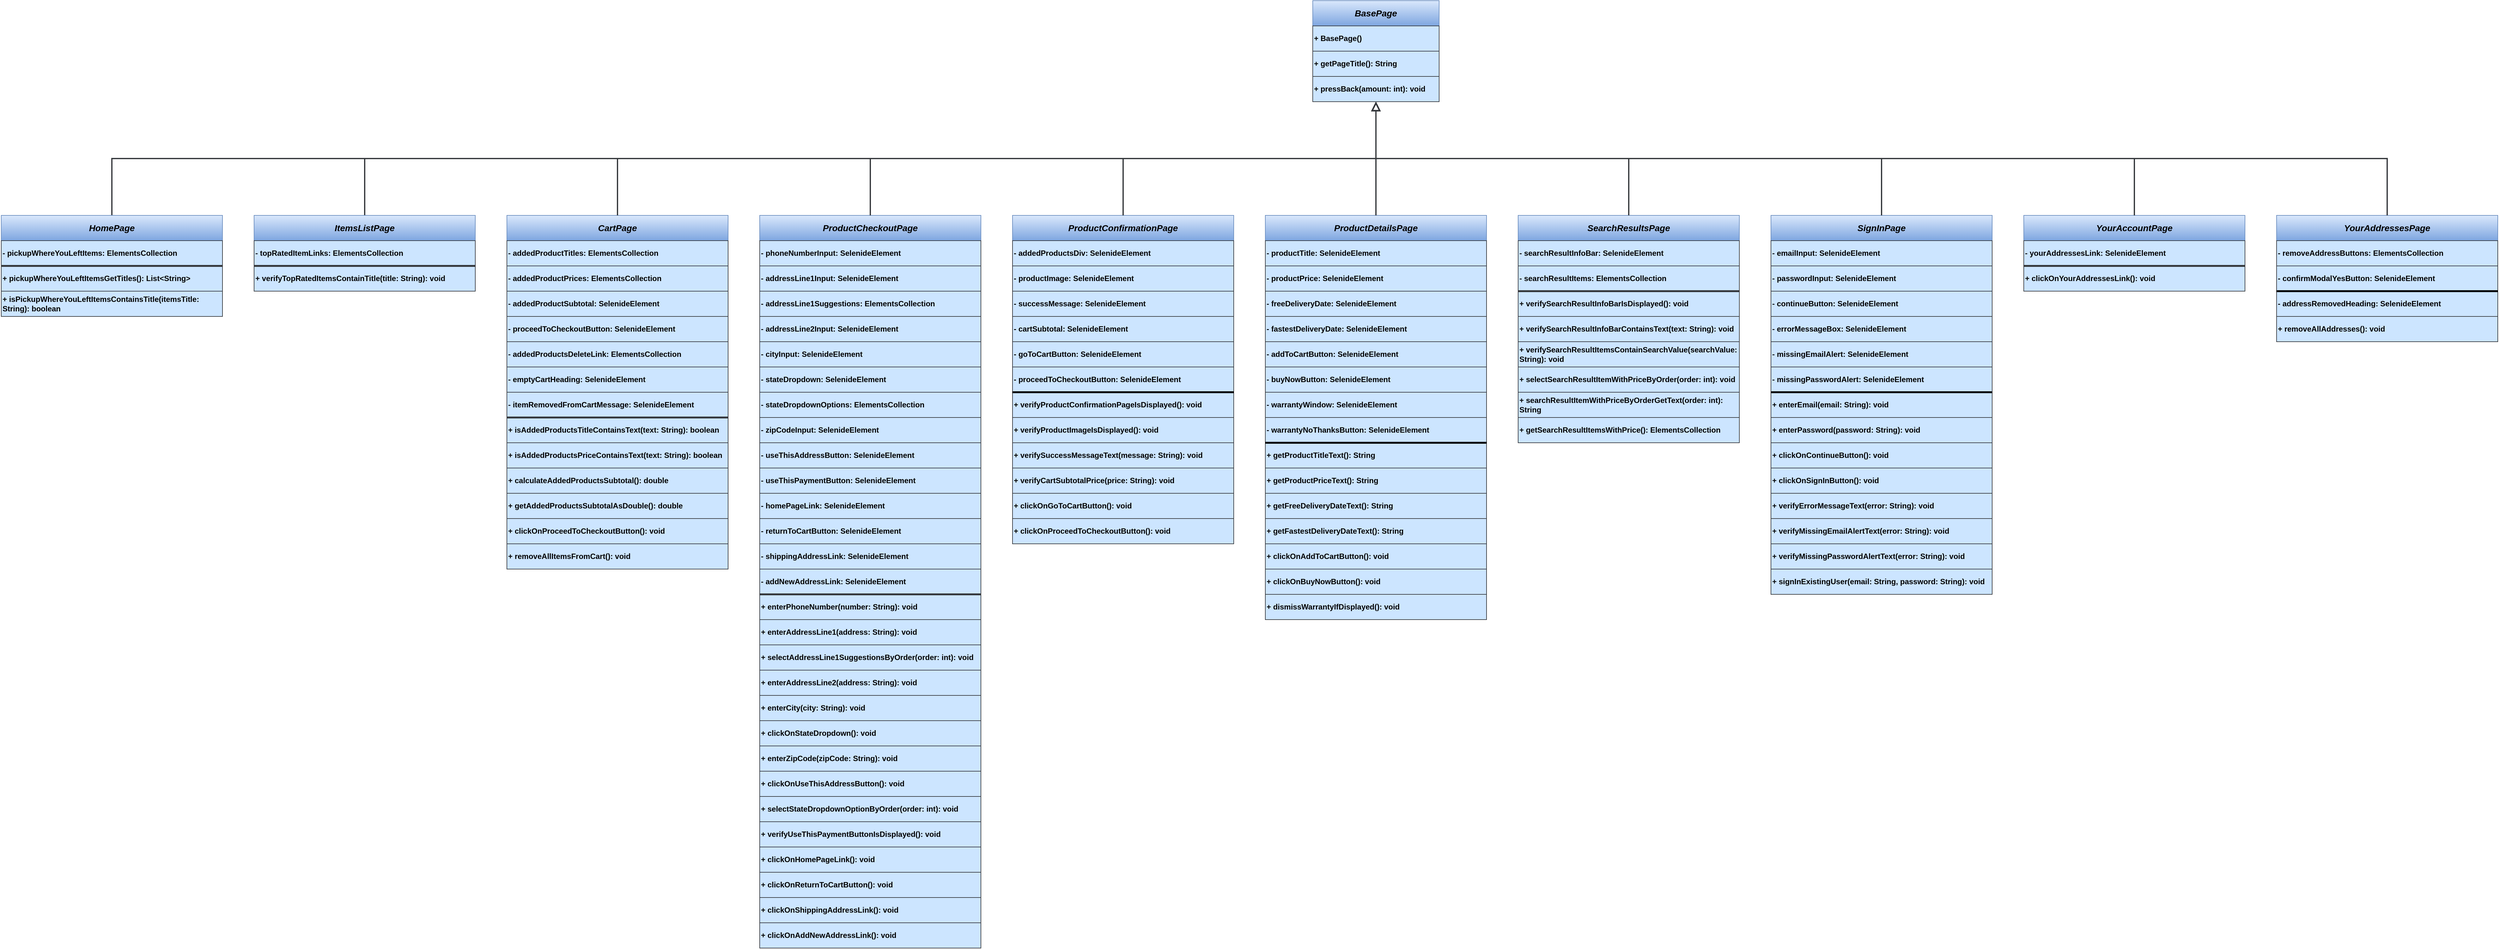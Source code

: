 <mxfile version="21.3.7" type="github">
  <diagram id="C5RBs43oDa-KdzZeNtuy" name="Page-1">
    <mxGraphModel dx="2744" dy="1672" grid="1" gridSize="10" guides="1" tooltips="1" connect="1" arrows="1" fold="1" page="1" pageScale="1" pageWidth="827" pageHeight="1169" math="0" shadow="0">
      <root>
        <mxCell id="WIyWlLk6GJQsqaUBKTNV-0" />
        <mxCell id="WIyWlLk6GJQsqaUBKTNV-1" parent="WIyWlLk6GJQsqaUBKTNV-0" />
        <mxCell id="zkfFHV4jXpPFQw0GAbJ--12" value="" style="endArrow=block;endSize=10;endFill=0;shadow=0;strokeWidth=2;rounded=0;edgeStyle=elbowEdgeStyle;elbow=vertical;entryX=0.5;entryY=1;entryDx=0;entryDy=0;exitX=0.5;exitY=0;exitDx=0;exitDy=0;fillColor=#cce5ff;strokeColor=#36393d;fontStyle=1" parent="WIyWlLk6GJQsqaUBKTNV-1" source="mnv1Gq3rmglFi_vKPT9g-12" target="mnv1Gq3rmglFi_vKPT9g-5" edge="1">
          <mxGeometry width="160" relative="1" as="geometry">
            <mxPoint x="230" y="360" as="sourcePoint" />
            <mxPoint x="800" y="180" as="targetPoint" />
          </mxGeometry>
        </mxCell>
        <mxCell id="zkfFHV4jXpPFQw0GAbJ--16" value="" style="endArrow=block;endSize=10;endFill=0;shadow=0;strokeWidth=2;rounded=0;edgeStyle=elbowEdgeStyle;elbow=vertical;entryX=0.5;entryY=1;entryDx=0;entryDy=0;exitX=0.5;exitY=0;exitDx=0;exitDy=0;fillColor=#cce5ff;strokeColor=#36393d;fontStyle=1" parent="WIyWlLk6GJQsqaUBKTNV-1" source="mnv1Gq3rmglFi_vKPT9g-21" target="mnv1Gq3rmglFi_vKPT9g-5" edge="1">
          <mxGeometry width="160" relative="1" as="geometry">
            <mxPoint x="570" y="420" as="sourcePoint" />
            <mxPoint x="800" y="190" as="targetPoint" />
          </mxGeometry>
        </mxCell>
        <mxCell id="mnv1Gq3rmglFi_vKPT9g-5" value="BasePage" style="swimlane;whiteSpace=wrap;html=1;fontFamily=Helvetica;fontSize=14;fillColor=#dae8fc;fontStyle=3;startSize=40;strokeColor=#6c8ebf;gradientColor=#7ea6e0;" vertex="1" parent="WIyWlLk6GJQsqaUBKTNV-1">
          <mxGeometry x="2085" y="10" width="200" height="160" as="geometry">
            <mxRectangle x="470" y="20" width="100" height="30" as="alternateBounds" />
          </mxGeometry>
        </mxCell>
        <mxCell id="mnv1Gq3rmglFi_vKPT9g-8" value="+ BasePage()" style="text;strokeColor=#36393d;fillColor=#cce5ff;align=left;verticalAlign=middle;rounded=0;rotation=0;whiteSpace=wrap;html=1;spacingTop=0;fontStyle=1" vertex="1" parent="mnv1Gq3rmglFi_vKPT9g-5">
          <mxGeometry y="40" width="200" height="40" as="geometry" />
        </mxCell>
        <mxCell id="mnv1Gq3rmglFi_vKPT9g-9" value="+ getPageTitle(): String" style="text;strokeColor=#36393d;fillColor=#cce5ff;align=left;verticalAlign=middle;rounded=0;rotation=0;whiteSpace=wrap;html=1;spacingTop=0;fontStyle=1" vertex="1" parent="mnv1Gq3rmglFi_vKPT9g-5">
          <mxGeometry y="80" width="200" height="40" as="geometry" />
        </mxCell>
        <mxCell id="mnv1Gq3rmglFi_vKPT9g-11" value="+ pressBack(amount: int): void" style="text;strokeColor=#36393d;fillColor=#cce5ff;align=left;verticalAlign=middle;rounded=0;rotation=0;whiteSpace=wrap;html=1;spacingTop=0;fontStyle=1" vertex="1" parent="mnv1Gq3rmglFi_vKPT9g-5">
          <mxGeometry y="120" width="200" height="40" as="geometry" />
        </mxCell>
        <mxCell id="mnv1Gq3rmglFi_vKPT9g-12" value="HomePage" style="swimlane;whiteSpace=wrap;html=1;fontFamily=Helvetica;fontSize=14;fillColor=#dae8fc;fontStyle=3;startSize=40;strokeColor=#6c8ebf;gradientColor=#7ea6e0;" vertex="1" parent="WIyWlLk6GJQsqaUBKTNV-1">
          <mxGeometry x="10" y="350" width="350" height="160" as="geometry">
            <mxRectangle x="470" y="20" width="100" height="30" as="alternateBounds" />
          </mxGeometry>
        </mxCell>
        <mxCell id="mnv1Gq3rmglFi_vKPT9g-13" value="- pickupWhereYouLeftItems: ElementsCollection" style="text;strokeColor=#36393d;fillColor=#cce5ff;align=left;verticalAlign=middle;rounded=0;rotation=0;whiteSpace=wrap;html=1;spacingTop=0;fontStyle=1" vertex="1" parent="mnv1Gq3rmglFi_vKPT9g-12">
          <mxGeometry y="40" width="350" height="40" as="geometry" />
        </mxCell>
        <mxCell id="mnv1Gq3rmglFi_vKPT9g-14" value="+ pickupWhereYouLeftItemsGetTitles(): List&amp;lt;String&amp;gt;" style="text;strokeColor=#36393d;fillColor=#cce5ff;align=left;verticalAlign=middle;rounded=0;rotation=0;html=1;spacingTop=0;whiteSpace=wrap;fontStyle=1" vertex="1" parent="mnv1Gq3rmglFi_vKPT9g-12">
          <mxGeometry y="80" width="350" height="40" as="geometry" />
        </mxCell>
        <mxCell id="mnv1Gq3rmglFi_vKPT9g-15" value="+ isPickupWhereYouLeftItemsContainsTitle(itemsTitle: String): boolean" style="text;strokeColor=#36393d;fillColor=#cce5ff;align=left;verticalAlign=middle;rounded=0;rotation=0;html=1;spacingTop=0;whiteSpace=wrap;fontSize=12;fontStyle=1" vertex="1" parent="mnv1Gq3rmglFi_vKPT9g-12">
          <mxGeometry y="120" width="350" height="40" as="geometry" />
        </mxCell>
        <mxCell id="mnv1Gq3rmglFi_vKPT9g-106" value="" style="endArrow=none;html=1;rounded=0;fontFamily=Helvetica;fontSize=12;fontColor=default;fillColor=#cce5ff;strokeColor=#36393d;fontStyle=1;strokeWidth=3;entryX=1;entryY=0;entryDx=0;entryDy=0;" edge="1" parent="mnv1Gq3rmglFi_vKPT9g-12" target="mnv1Gq3rmglFi_vKPT9g-14">
          <mxGeometry width="50" height="50" relative="1" as="geometry">
            <mxPoint y="80" as="sourcePoint" />
            <mxPoint x="290" y="80" as="targetPoint" />
          </mxGeometry>
        </mxCell>
        <mxCell id="mnv1Gq3rmglFi_vKPT9g-21" value="ItemsListPage" style="swimlane;whiteSpace=wrap;html=1;fontFamily=Helvetica;fontSize=14;fillColor=#dae8fc;fontStyle=3;startSize=40;strokeColor=#6c8ebf;gradientColor=#7ea6e0;" vertex="1" parent="WIyWlLk6GJQsqaUBKTNV-1">
          <mxGeometry x="410" y="350" width="350" height="120" as="geometry">
            <mxRectangle x="470" y="20" width="100" height="30" as="alternateBounds" />
          </mxGeometry>
        </mxCell>
        <mxCell id="mnv1Gq3rmglFi_vKPT9g-22" value="- topRatedItemLinks: ElementsCollection" style="text;strokeColor=#36393d;fillColor=#cce5ff;align=left;verticalAlign=middle;rounded=0;rotation=0;whiteSpace=wrap;html=1;spacingTop=0;fontStyle=1" vertex="1" parent="mnv1Gq3rmglFi_vKPT9g-21">
          <mxGeometry y="40" width="350" height="40" as="geometry" />
        </mxCell>
        <mxCell id="mnv1Gq3rmglFi_vKPT9g-23" value="+ verifyTopRatedItemsContainTitle(title: String): void" style="text;strokeColor=#36393d;fillColor=#cce5ff;align=left;verticalAlign=middle;rounded=0;rotation=0;html=1;spacingTop=0;whiteSpace=wrap;fontStyle=1" vertex="1" parent="mnv1Gq3rmglFi_vKPT9g-21">
          <mxGeometry y="80" width="350" height="40" as="geometry" />
        </mxCell>
        <mxCell id="mnv1Gq3rmglFi_vKPT9g-105" value="" style="endArrow=none;html=1;rounded=0;fontFamily=Helvetica;fontSize=12;fontColor=default;fillColor=#cce5ff;strokeColor=#36393d;fontStyle=1;strokeWidth=3;entryX=1;entryY=0;entryDx=0;entryDy=0;" edge="1" parent="mnv1Gq3rmglFi_vKPT9g-21" target="mnv1Gq3rmglFi_vKPT9g-23">
          <mxGeometry width="50" height="50" relative="1" as="geometry">
            <mxPoint y="80" as="sourcePoint" />
            <mxPoint x="290" y="80" as="targetPoint" />
          </mxGeometry>
        </mxCell>
        <mxCell id="mnv1Gq3rmglFi_vKPT9g-26" value="CartPage" style="swimlane;whiteSpace=wrap;html=1;fontFamily=Helvetica;fontSize=14;fillColor=#dae8fc;fontStyle=3;startSize=40;strokeColor=#6c8ebf;gradientColor=#7ea6e0;" vertex="1" parent="WIyWlLk6GJQsqaUBKTNV-1">
          <mxGeometry x="810" y="350" width="350" height="560" as="geometry">
            <mxRectangle x="470" y="20" width="100" height="30" as="alternateBounds" />
          </mxGeometry>
        </mxCell>
        <mxCell id="mnv1Gq3rmglFi_vKPT9g-27" value="- addedProductTitles: ElementsCollection" style="text;strokeColor=#36393d;fillColor=#cce5ff;align=left;verticalAlign=middle;rounded=0;rotation=0;whiteSpace=wrap;html=1;spacingTop=0;fontStyle=1" vertex="1" parent="mnv1Gq3rmglFi_vKPT9g-26">
          <mxGeometry y="40" width="350" height="40" as="geometry" />
        </mxCell>
        <mxCell id="mnv1Gq3rmglFi_vKPT9g-28" value="+ isAddedProductsTitleContainsText(text: String): boolean" style="text;strokeColor=#36393d;fillColor=#cce5ff;align=left;verticalAlign=middle;rounded=0;rotation=0;html=1;spacingTop=0;whiteSpace=wrap;fontStyle=1" vertex="1" parent="mnv1Gq3rmglFi_vKPT9g-26">
          <mxGeometry y="320" width="350" height="40" as="geometry" />
        </mxCell>
        <mxCell id="mnv1Gq3rmglFi_vKPT9g-31" value="- addedProductPrices: ElementsCollection" style="text;strokeColor=#36393d;fillColor=#cce5ff;align=left;verticalAlign=middle;rounded=0;rotation=0;whiteSpace=wrap;html=1;spacingTop=0;fontStyle=1" vertex="1" parent="mnv1Gq3rmglFi_vKPT9g-26">
          <mxGeometry y="80" width="350" height="40" as="geometry" />
        </mxCell>
        <mxCell id="mnv1Gq3rmglFi_vKPT9g-32" value="- addedProductSubtotal: SelenideElement" style="text;strokeColor=#36393d;fillColor=#cce5ff;align=left;verticalAlign=middle;rounded=0;rotation=0;whiteSpace=wrap;html=1;spacingTop=0;fontStyle=1" vertex="1" parent="mnv1Gq3rmglFi_vKPT9g-26">
          <mxGeometry y="120" width="350" height="40" as="geometry" />
        </mxCell>
        <mxCell id="mnv1Gq3rmglFi_vKPT9g-33" value="- proceedToCheckoutButton: SelenideElement" style="text;strokeColor=#36393d;fillColor=#cce5ff;align=left;verticalAlign=middle;rounded=0;rotation=0;whiteSpace=wrap;html=1;spacingTop=0;fontStyle=1" vertex="1" parent="mnv1Gq3rmglFi_vKPT9g-26">
          <mxGeometry y="160" width="350" height="40" as="geometry" />
        </mxCell>
        <mxCell id="mnv1Gq3rmglFi_vKPT9g-34" value="- addedProductsDeleteLink: ElementsCollection" style="text;strokeColor=#36393d;fillColor=#cce5ff;align=left;verticalAlign=middle;rounded=0;rotation=0;whiteSpace=wrap;html=1;spacingTop=0;fontStyle=1" vertex="1" parent="mnv1Gq3rmglFi_vKPT9g-26">
          <mxGeometry y="200" width="350" height="40" as="geometry" />
        </mxCell>
        <mxCell id="mnv1Gq3rmglFi_vKPT9g-35" value="- emptyCartHeading: SelenideElement" style="text;strokeColor=#36393d;fillColor=#cce5ff;align=left;verticalAlign=middle;rounded=0;rotation=0;whiteSpace=wrap;html=1;spacingTop=0;fontStyle=1" vertex="1" parent="mnv1Gq3rmglFi_vKPT9g-26">
          <mxGeometry y="240" width="350" height="40" as="geometry" />
        </mxCell>
        <mxCell id="mnv1Gq3rmglFi_vKPT9g-36" value="- itemRemovedFromCartMessage: SelenideElement" style="text;strokeColor=#36393d;fillColor=#cce5ff;align=left;verticalAlign=middle;rounded=0;rotation=0;whiteSpace=wrap;html=1;spacingTop=0;fontStyle=1" vertex="1" parent="mnv1Gq3rmglFi_vKPT9g-26">
          <mxGeometry y="280" width="350" height="40" as="geometry" />
        </mxCell>
        <mxCell id="mnv1Gq3rmglFi_vKPT9g-37" value="+ isAddedProductsPriceContainsText(text: String): boolean" style="text;strokeColor=#36393d;fillColor=#cce5ff;align=left;verticalAlign=middle;rounded=0;rotation=0;html=1;spacingTop=0;whiteSpace=wrap;fontStyle=1" vertex="1" parent="mnv1Gq3rmglFi_vKPT9g-26">
          <mxGeometry y="360" width="350" height="40" as="geometry" />
        </mxCell>
        <mxCell id="mnv1Gq3rmglFi_vKPT9g-38" value="+ calculateAddedProductsSubtotal(): double" style="text;strokeColor=#36393d;fillColor=#cce5ff;align=left;verticalAlign=middle;rounded=0;rotation=0;html=1;spacingTop=0;whiteSpace=wrap;fontStyle=1" vertex="1" parent="mnv1Gq3rmglFi_vKPT9g-26">
          <mxGeometry y="400" width="350" height="40" as="geometry" />
        </mxCell>
        <mxCell id="mnv1Gq3rmglFi_vKPT9g-39" value="+ getAddedProductsSubtotalAsDouble(): double" style="text;strokeColor=#36393d;fillColor=#cce5ff;align=left;verticalAlign=middle;rounded=0;rotation=0;html=1;spacingTop=0;whiteSpace=wrap;fontStyle=1" vertex="1" parent="mnv1Gq3rmglFi_vKPT9g-26">
          <mxGeometry y="440" width="350" height="40" as="geometry" />
        </mxCell>
        <mxCell id="mnv1Gq3rmglFi_vKPT9g-40" value="+ clickOnProceedToCheckoutButton(): void" style="text;strokeColor=#36393d;fillColor=#cce5ff;align=left;verticalAlign=middle;rounded=0;rotation=0;html=1;spacingTop=0;whiteSpace=wrap;fontStyle=1" vertex="1" parent="mnv1Gq3rmglFi_vKPT9g-26">
          <mxGeometry y="480" width="350" height="40" as="geometry" />
        </mxCell>
        <mxCell id="mnv1Gq3rmglFi_vKPT9g-41" value="+ removeAllItemsFromCart(): void" style="text;strokeColor=#36393d;fillColor=#cce5ff;align=left;verticalAlign=middle;rounded=0;rotation=0;html=1;spacingTop=0;whiteSpace=wrap;fontStyle=1" vertex="1" parent="mnv1Gq3rmglFi_vKPT9g-26">
          <mxGeometry y="520" width="350" height="40" as="geometry" />
        </mxCell>
        <mxCell id="mnv1Gq3rmglFi_vKPT9g-104" value="" style="endArrow=none;html=1;rounded=0;fontFamily=Helvetica;fontSize=12;fontColor=default;fillColor=#cce5ff;strokeColor=#36393d;fontStyle=1;strokeWidth=3;entryX=1;entryY=1;entryDx=0;entryDy=0;" edge="1" parent="mnv1Gq3rmglFi_vKPT9g-26" target="mnv1Gq3rmglFi_vKPT9g-36">
          <mxGeometry width="50" height="50" relative="1" as="geometry">
            <mxPoint y="320" as="sourcePoint" />
            <mxPoint x="290" y="320" as="targetPoint" />
          </mxGeometry>
        </mxCell>
        <mxCell id="mnv1Gq3rmglFi_vKPT9g-30" value="" style="endArrow=block;endSize=10;endFill=0;shadow=0;strokeWidth=2;rounded=0;edgeStyle=elbowEdgeStyle;elbow=vertical;entryX=0.5;entryY=1;entryDx=0;entryDy=0;exitX=0.5;exitY=0;exitDx=0;exitDy=0;fillColor=#cce5ff;strokeColor=#36393d;fontStyle=1" edge="1" parent="WIyWlLk6GJQsqaUBKTNV-1" source="mnv1Gq3rmglFi_vKPT9g-26" target="mnv1Gq3rmglFi_vKPT9g-5">
          <mxGeometry width="160" relative="1" as="geometry">
            <mxPoint x="920" y="310" as="sourcePoint" />
            <mxPoint x="920" y="150" as="targetPoint" />
          </mxGeometry>
        </mxCell>
        <mxCell id="mnv1Gq3rmglFi_vKPT9g-42" value="ProductCheckoutPage" style="swimlane;whiteSpace=wrap;html=1;fontFamily=Helvetica;fontSize=14;fillColor=#dae8fc;fontStyle=3;startSize=40;strokeColor=#6c8ebf;gradientColor=#7ea6e0;" vertex="1" parent="WIyWlLk6GJQsqaUBKTNV-1">
          <mxGeometry x="1210" y="350" width="350" height="1160" as="geometry">
            <mxRectangle x="1096" y="350" width="100" height="30" as="alternateBounds" />
          </mxGeometry>
        </mxCell>
        <mxCell id="mnv1Gq3rmglFi_vKPT9g-43" value="- phoneNumberInput: SelenideElement" style="text;strokeColor=#36393d;fillColor=#cce5ff;align=left;verticalAlign=middle;rounded=0;rotation=0;whiteSpace=wrap;html=1;spacingTop=0;fontStyle=1" vertex="1" parent="mnv1Gq3rmglFi_vKPT9g-42">
          <mxGeometry y="40" width="350" height="40" as="geometry" />
        </mxCell>
        <mxCell id="mnv1Gq3rmglFi_vKPT9g-44" value="+ enterPhoneNumber(number: String): void" style="text;strokeColor=#36393d;fillColor=#cce5ff;align=left;verticalAlign=middle;rounded=0;rotation=0;html=1;spacingTop=0;whiteSpace=wrap;fontStyle=1" vertex="1" parent="mnv1Gq3rmglFi_vKPT9g-42">
          <mxGeometry y="600" width="350" height="40" as="geometry" />
        </mxCell>
        <mxCell id="mnv1Gq3rmglFi_vKPT9g-46" value="- addressLine1Input: SelenideElement" style="text;strokeColor=#36393d;fillColor=#cce5ff;align=left;verticalAlign=middle;rounded=0;rotation=0;whiteSpace=wrap;html=1;spacingTop=0;fontStyle=1" vertex="1" parent="mnv1Gq3rmglFi_vKPT9g-42">
          <mxGeometry y="80" width="350" height="40" as="geometry" />
        </mxCell>
        <mxCell id="mnv1Gq3rmglFi_vKPT9g-47" value="- addressLine1Suggestions: ElementsCollection" style="text;strokeColor=#36393d;fillColor=#cce5ff;align=left;verticalAlign=middle;rounded=0;rotation=0;whiteSpace=wrap;html=1;spacingTop=0;fontStyle=1" vertex="1" parent="mnv1Gq3rmglFi_vKPT9g-42">
          <mxGeometry y="120" width="350" height="40" as="geometry" />
        </mxCell>
        <mxCell id="mnv1Gq3rmglFi_vKPT9g-48" value="- addressLine2Input: SelenideElement" style="text;strokeColor=#36393d;fillColor=#cce5ff;align=left;verticalAlign=middle;rounded=0;rotation=0;whiteSpace=wrap;html=1;spacingTop=0;fontStyle=1" vertex="1" parent="mnv1Gq3rmglFi_vKPT9g-42">
          <mxGeometry y="160" width="350" height="40" as="geometry" />
        </mxCell>
        <mxCell id="mnv1Gq3rmglFi_vKPT9g-49" value="- cityInput: SelenideElement" style="text;strokeColor=#36393d;fillColor=#cce5ff;align=left;verticalAlign=middle;rounded=0;rotation=0;whiteSpace=wrap;html=1;spacingTop=0;fontStyle=1" vertex="1" parent="mnv1Gq3rmglFi_vKPT9g-42">
          <mxGeometry y="200" width="350" height="40" as="geometry" />
        </mxCell>
        <mxCell id="mnv1Gq3rmglFi_vKPT9g-50" value="- stateDropdown: SelenideElement" style="text;strokeColor=#36393d;fillColor=#cce5ff;align=left;verticalAlign=middle;rounded=0;rotation=0;whiteSpace=wrap;html=1;spacingTop=0;fontStyle=1" vertex="1" parent="mnv1Gq3rmglFi_vKPT9g-42">
          <mxGeometry y="240" width="350" height="40" as="geometry" />
        </mxCell>
        <mxCell id="mnv1Gq3rmglFi_vKPT9g-51" value="- stateDropdownOptions: ElementsCollection" style="text;strokeColor=#36393d;fillColor=#cce5ff;align=left;verticalAlign=middle;rounded=0;rotation=0;whiteSpace=wrap;html=1;spacingTop=0;fontStyle=1" vertex="1" parent="mnv1Gq3rmglFi_vKPT9g-42">
          <mxGeometry y="280" width="350" height="40" as="geometry" />
        </mxCell>
        <mxCell id="mnv1Gq3rmglFi_vKPT9g-52" value="+ enterAddressLine1(address: String): void" style="text;strokeColor=#36393d;fillColor=#cce5ff;align=left;verticalAlign=middle;rounded=0;rotation=0;html=1;spacingTop=0;whiteSpace=wrap;fontStyle=1" vertex="1" parent="mnv1Gq3rmglFi_vKPT9g-42">
          <mxGeometry y="640" width="350" height="40" as="geometry" />
        </mxCell>
        <mxCell id="mnv1Gq3rmglFi_vKPT9g-53" value="+ selectAddressLine1SuggestionsByOrder(order: int): void" style="text;strokeColor=#36393d;fillColor=#cce5ff;align=left;verticalAlign=middle;rounded=0;rotation=0;html=1;spacingTop=0;whiteSpace=wrap;fontStyle=1" vertex="1" parent="mnv1Gq3rmglFi_vKPT9g-42">
          <mxGeometry y="680" width="350" height="40" as="geometry" />
        </mxCell>
        <mxCell id="mnv1Gq3rmglFi_vKPT9g-54" value="+ enterAddressLine2(address: String): void" style="text;strokeColor=#36393d;fillColor=#cce5ff;align=left;verticalAlign=middle;rounded=0;rotation=0;html=1;spacingTop=0;whiteSpace=wrap;fontStyle=1" vertex="1" parent="mnv1Gq3rmglFi_vKPT9g-42">
          <mxGeometry y="720" width="350" height="40" as="geometry" />
        </mxCell>
        <mxCell id="mnv1Gq3rmglFi_vKPT9g-55" value="+ enterCity(city: String): void" style="text;strokeColor=#36393d;fillColor=#cce5ff;align=left;verticalAlign=middle;rounded=0;rotation=0;html=1;spacingTop=0;whiteSpace=wrap;fontStyle=1" vertex="1" parent="mnv1Gq3rmglFi_vKPT9g-42">
          <mxGeometry y="760" width="350" height="40" as="geometry" />
        </mxCell>
        <mxCell id="mnv1Gq3rmglFi_vKPT9g-58" value="- zipCodeInput: SelenideElement" style="text;strokeColor=#36393d;fillColor=#cce5ff;align=left;verticalAlign=middle;rounded=0;rotation=0;whiteSpace=wrap;html=1;spacingTop=0;fontStyle=1" vertex="1" parent="mnv1Gq3rmglFi_vKPT9g-42">
          <mxGeometry y="320" width="350" height="40" as="geometry" />
        </mxCell>
        <mxCell id="mnv1Gq3rmglFi_vKPT9g-59" value="- useThisAddressButton: SelenideElement" style="text;strokeColor=#36393d;fillColor=#cce5ff;align=left;verticalAlign=middle;rounded=0;rotation=0;whiteSpace=wrap;html=1;spacingTop=0;fontStyle=1" vertex="1" parent="mnv1Gq3rmglFi_vKPT9g-42">
          <mxGeometry y="360" width="350" height="40" as="geometry" />
        </mxCell>
        <mxCell id="mnv1Gq3rmglFi_vKPT9g-60" value="- useThisPaymentButton: SelenideElement" style="text;strokeColor=#36393d;fillColor=#cce5ff;align=left;verticalAlign=middle;rounded=0;rotation=0;whiteSpace=wrap;html=1;spacingTop=0;fontStyle=1" vertex="1" parent="mnv1Gq3rmglFi_vKPT9g-42">
          <mxGeometry y="400" width="350" height="40" as="geometry" />
        </mxCell>
        <mxCell id="mnv1Gq3rmglFi_vKPT9g-61" value="- homePageLink: SelenideElement" style="text;strokeColor=#36393d;fillColor=#cce5ff;align=left;verticalAlign=middle;rounded=0;rotation=0;whiteSpace=wrap;html=1;spacingTop=0;fontStyle=1" vertex="1" parent="mnv1Gq3rmglFi_vKPT9g-42">
          <mxGeometry y="440" width="350" height="40" as="geometry" />
        </mxCell>
        <mxCell id="mnv1Gq3rmglFi_vKPT9g-62" value="- returnToCartButton: SelenideElement" style="text;strokeColor=#36393d;fillColor=#cce5ff;align=left;verticalAlign=middle;rounded=0;rotation=0;whiteSpace=wrap;html=1;spacingTop=0;fontStyle=1" vertex="1" parent="mnv1Gq3rmglFi_vKPT9g-42">
          <mxGeometry y="480" width="350" height="40" as="geometry" />
        </mxCell>
        <mxCell id="mnv1Gq3rmglFi_vKPT9g-63" value="- shippingAddressLink: SelenideElement" style="text;strokeColor=#36393d;fillColor=#cce5ff;align=left;verticalAlign=middle;rounded=0;rotation=0;whiteSpace=wrap;html=1;spacingTop=0;fontStyle=1" vertex="1" parent="mnv1Gq3rmglFi_vKPT9g-42">
          <mxGeometry y="520" width="350" height="40" as="geometry" />
        </mxCell>
        <mxCell id="mnv1Gq3rmglFi_vKPT9g-64" value="- addNewAddressLink: SelenideElement" style="text;strokeColor=#36393d;fillColor=#cce5ff;align=left;verticalAlign=middle;rounded=0;rotation=0;whiteSpace=wrap;html=1;spacingTop=0;fontStyle=1" vertex="1" parent="mnv1Gq3rmglFi_vKPT9g-42">
          <mxGeometry y="560" width="350" height="40" as="geometry" />
        </mxCell>
        <mxCell id="mnv1Gq3rmglFi_vKPT9g-56" value="+ clickOnStateDropdown(): void" style="text;strokeColor=#36393d;fillColor=#cce5ff;align=left;verticalAlign=middle;rounded=0;rotation=0;html=1;spacingTop=0;whiteSpace=wrap;fontStyle=1" vertex="1" parent="mnv1Gq3rmglFi_vKPT9g-42">
          <mxGeometry y="800" width="350" height="40" as="geometry" />
        </mxCell>
        <mxCell id="mnv1Gq3rmglFi_vKPT9g-65" value="+ enterZipCode(zipCode: String): void" style="text;strokeColor=#36393d;fillColor=#cce5ff;align=left;verticalAlign=middle;rounded=0;rotation=0;html=1;spacingTop=0;whiteSpace=wrap;fontStyle=1" vertex="1" parent="mnv1Gq3rmglFi_vKPT9g-42">
          <mxGeometry y="840" width="350" height="40" as="geometry" />
        </mxCell>
        <mxCell id="mnv1Gq3rmglFi_vKPT9g-66" value="+ clickOnUseThisAddressButton(): void" style="text;strokeColor=#36393d;fillColor=#cce5ff;align=left;verticalAlign=middle;rounded=0;rotation=0;html=1;spacingTop=0;whiteSpace=wrap;fontStyle=1" vertex="1" parent="mnv1Gq3rmglFi_vKPT9g-42">
          <mxGeometry y="880" width="350" height="40" as="geometry" />
        </mxCell>
        <mxCell id="mnv1Gq3rmglFi_vKPT9g-67" value="+ selectStateDropdownOptionByOrder(order: int): void" style="text;strokeColor=#36393d;fillColor=#cce5ff;align=left;verticalAlign=middle;rounded=0;rotation=0;html=1;spacingTop=0;whiteSpace=wrap;fontStyle=1" vertex="1" parent="mnv1Gq3rmglFi_vKPT9g-42">
          <mxGeometry y="920" width="350" height="40" as="geometry" />
        </mxCell>
        <mxCell id="mnv1Gq3rmglFi_vKPT9g-68" value="+ verifyUseThisPaymentButtonIsDisplayed(): void" style="text;strokeColor=#36393d;fillColor=#cce5ff;align=left;verticalAlign=middle;rounded=0;rotation=0;html=1;spacingTop=0;whiteSpace=wrap;fontStyle=1" vertex="1" parent="mnv1Gq3rmglFi_vKPT9g-42">
          <mxGeometry y="960" width="350" height="40" as="geometry" />
        </mxCell>
        <mxCell id="mnv1Gq3rmglFi_vKPT9g-69" value="+ clickOnHomePageLink(): void" style="text;strokeColor=#36393d;fillColor=#cce5ff;align=left;verticalAlign=middle;rounded=0;rotation=0;html=1;spacingTop=0;whiteSpace=wrap;fontStyle=1" vertex="1" parent="mnv1Gq3rmglFi_vKPT9g-42">
          <mxGeometry y="1000" width="350" height="40" as="geometry" />
        </mxCell>
        <mxCell id="mnv1Gq3rmglFi_vKPT9g-70" value="+ clickOnReturnToCartButton(): void" style="text;strokeColor=#36393d;fillColor=#cce5ff;align=left;verticalAlign=middle;rounded=0;rotation=0;html=1;spacingTop=0;whiteSpace=wrap;fontStyle=1" vertex="1" parent="mnv1Gq3rmglFi_vKPT9g-42">
          <mxGeometry y="1040" width="350" height="40" as="geometry" />
        </mxCell>
        <mxCell id="mnv1Gq3rmglFi_vKPT9g-71" value="+ clickOnShippingAddressLink(): void" style="text;strokeColor=#36393d;fillColor=#cce5ff;align=left;verticalAlign=middle;rounded=0;rotation=0;html=1;spacingTop=0;whiteSpace=wrap;fontStyle=1" vertex="1" parent="mnv1Gq3rmglFi_vKPT9g-42">
          <mxGeometry y="1080" width="350" height="40" as="geometry" />
        </mxCell>
        <mxCell id="mnv1Gq3rmglFi_vKPT9g-72" value="+ clickOnAddNewAddressLink(): void" style="text;strokeColor=#36393d;fillColor=#cce5ff;align=left;verticalAlign=middle;rounded=0;rotation=0;html=1;spacingTop=0;whiteSpace=wrap;fontStyle=1" vertex="1" parent="mnv1Gq3rmglFi_vKPT9g-42">
          <mxGeometry y="1120" width="350" height="40" as="geometry" />
        </mxCell>
        <mxCell id="mnv1Gq3rmglFi_vKPT9g-103" value="" style="endArrow=none;html=1;rounded=0;fontFamily=Helvetica;fontSize=12;fontColor=default;fillColor=#cce5ff;strokeColor=#36393d;fontStyle=1;strokeWidth=3;exitX=0;exitY=0;exitDx=0;exitDy=0;entryX=1;entryY=0;entryDx=0;entryDy=0;" edge="1" parent="mnv1Gq3rmglFi_vKPT9g-42" source="mnv1Gq3rmglFi_vKPT9g-44" target="mnv1Gq3rmglFi_vKPT9g-44">
          <mxGeometry width="50" height="50" relative="1" as="geometry">
            <mxPoint x="314" y="640" as="sourcePoint" />
            <mxPoint x="604" y="640" as="targetPoint" />
          </mxGeometry>
        </mxCell>
        <mxCell id="mnv1Gq3rmglFi_vKPT9g-57" value="" style="endArrow=block;endSize=10;endFill=0;shadow=0;strokeWidth=2;rounded=0;edgeStyle=elbowEdgeStyle;elbow=vertical;entryX=0.5;entryY=1;entryDx=0;entryDy=0;exitX=0.5;exitY=0;exitDx=0;exitDy=0;fillColor=#cce5ff;strokeColor=#36393d;fontStyle=1" edge="1" parent="WIyWlLk6GJQsqaUBKTNV-1" source="mnv1Gq3rmglFi_vKPT9g-42" target="mnv1Gq3rmglFi_vKPT9g-5">
          <mxGeometry width="160" relative="1" as="geometry">
            <mxPoint x="1200" y="300" as="sourcePoint" />
            <mxPoint x="1200" y="140" as="targetPoint" />
          </mxGeometry>
        </mxCell>
        <mxCell id="mnv1Gq3rmglFi_vKPT9g-73" value="ProductConfirmationPage" style="swimlane;whiteSpace=wrap;html=1;fontFamily=Helvetica;fontSize=14;fillColor=#dae8fc;fontStyle=3;startSize=40;strokeColor=#6c8ebf;gradientColor=#7ea6e0;" vertex="1" parent="WIyWlLk6GJQsqaUBKTNV-1">
          <mxGeometry x="1610" y="350" width="350" height="520" as="geometry">
            <mxRectangle x="470" y="20" width="100" height="30" as="alternateBounds" />
          </mxGeometry>
        </mxCell>
        <mxCell id="mnv1Gq3rmglFi_vKPT9g-84" value="+ verifySuccessMessageText(message: String): void" style="text;strokeColor=#36393d;fillColor=#cce5ff;align=left;verticalAlign=middle;rounded=0;rotation=0;html=1;spacingTop=0;whiteSpace=wrap;fontStyle=1" vertex="1" parent="mnv1Gq3rmglFi_vKPT9g-73">
          <mxGeometry y="360" width="350" height="40" as="geometry" />
        </mxCell>
        <mxCell id="mnv1Gq3rmglFi_vKPT9g-85" value="+ verifyCartSubtotalPrice(price: String): void" style="text;strokeColor=#36393d;fillColor=#cce5ff;align=left;verticalAlign=middle;rounded=0;rotation=0;html=1;spacingTop=0;whiteSpace=wrap;fontStyle=1" vertex="1" parent="mnv1Gq3rmglFi_vKPT9g-73">
          <mxGeometry y="400" width="350" height="40" as="geometry" />
        </mxCell>
        <mxCell id="mnv1Gq3rmglFi_vKPT9g-86" value="+ clickOnGoToCartButton(): void" style="text;strokeColor=#36393d;fillColor=#cce5ff;align=left;verticalAlign=middle;rounded=0;rotation=0;html=1;spacingTop=0;whiteSpace=wrap;fontStyle=1" vertex="1" parent="mnv1Gq3rmglFi_vKPT9g-73">
          <mxGeometry y="440" width="350" height="40" as="geometry" />
        </mxCell>
        <mxCell id="mnv1Gq3rmglFi_vKPT9g-87" value="+ clickOnProceedToCheckoutButton(): void" style="text;strokeColor=#36393d;fillColor=#cce5ff;align=left;verticalAlign=middle;rounded=0;rotation=0;html=1;spacingTop=0;whiteSpace=wrap;fontStyle=1" vertex="1" parent="mnv1Gq3rmglFi_vKPT9g-73">
          <mxGeometry y="480" width="350" height="40" as="geometry" />
        </mxCell>
        <mxCell id="mnv1Gq3rmglFi_vKPT9g-152" value="- addedProductsDiv: SelenideElement" style="text;strokeColor=#36393d;fillColor=#cce5ff;align=left;verticalAlign=middle;rounded=0;rotation=0;whiteSpace=wrap;html=1;spacingTop=0;fontStyle=1" vertex="1" parent="mnv1Gq3rmglFi_vKPT9g-73">
          <mxGeometry y="40" width="350" height="40" as="geometry" />
        </mxCell>
        <mxCell id="mnv1Gq3rmglFi_vKPT9g-153" value="- productImage: SelenideElement" style="text;strokeColor=#36393d;fillColor=#cce5ff;align=left;verticalAlign=middle;rounded=0;rotation=0;whiteSpace=wrap;html=1;spacingTop=0;fontStyle=1" vertex="1" parent="mnv1Gq3rmglFi_vKPT9g-73">
          <mxGeometry y="80" width="350" height="40" as="geometry" />
        </mxCell>
        <mxCell id="mnv1Gq3rmglFi_vKPT9g-154" value="- successMessage: SelenideElement" style="text;strokeColor=#36393d;fillColor=#cce5ff;align=left;verticalAlign=middle;rounded=0;rotation=0;whiteSpace=wrap;html=1;spacingTop=0;fontStyle=1" vertex="1" parent="mnv1Gq3rmglFi_vKPT9g-73">
          <mxGeometry y="120" width="350" height="40" as="geometry" />
        </mxCell>
        <mxCell id="mnv1Gq3rmglFi_vKPT9g-155" value="- cartSubtotal: SelenideElement" style="text;strokeColor=#36393d;fillColor=#cce5ff;align=left;verticalAlign=middle;rounded=0;rotation=0;whiteSpace=wrap;html=1;spacingTop=0;fontStyle=1" vertex="1" parent="mnv1Gq3rmglFi_vKPT9g-73">
          <mxGeometry y="160" width="350" height="40" as="geometry" />
        </mxCell>
        <mxCell id="mnv1Gq3rmglFi_vKPT9g-156" value="- goToCartButton: SelenideElement" style="text;strokeColor=#36393d;fillColor=#cce5ff;align=left;verticalAlign=middle;rounded=0;rotation=0;whiteSpace=wrap;html=1;spacingTop=0;fontStyle=1" vertex="1" parent="mnv1Gq3rmglFi_vKPT9g-73">
          <mxGeometry y="200" width="350" height="40" as="geometry" />
        </mxCell>
        <mxCell id="mnv1Gq3rmglFi_vKPT9g-157" value="- proceedToCheckoutButton: SelenideElement" style="text;strokeColor=#36393d;fillColor=#cce5ff;align=left;verticalAlign=middle;rounded=0;rotation=0;whiteSpace=wrap;html=1;spacingTop=0;fontStyle=1" vertex="1" parent="mnv1Gq3rmglFi_vKPT9g-73">
          <mxGeometry y="240" width="350" height="40" as="geometry" />
        </mxCell>
        <mxCell id="mnv1Gq3rmglFi_vKPT9g-158" value="+ verifyProductConfirmationPageIsDisplayed(): void" style="text;strokeColor=#36393d;fillColor=#cce5ff;align=left;verticalAlign=middle;rounded=0;rotation=0;html=1;spacingTop=0;whiteSpace=wrap;fontStyle=1" vertex="1" parent="mnv1Gq3rmglFi_vKPT9g-73">
          <mxGeometry y="280" width="350" height="40" as="geometry" />
        </mxCell>
        <mxCell id="mnv1Gq3rmglFi_vKPT9g-159" value="+ verifyProductImageIsDisplayed(): void" style="text;strokeColor=#36393d;fillColor=#cce5ff;align=left;verticalAlign=middle;rounded=0;rotation=0;html=1;spacingTop=0;whiteSpace=wrap;fontStyle=1" vertex="1" parent="mnv1Gq3rmglFi_vKPT9g-73">
          <mxGeometry y="320" width="350" height="40" as="geometry" />
        </mxCell>
        <mxCell id="mnv1Gq3rmglFi_vKPT9g-160" value="" style="endArrow=none;html=1;rounded=0;fontFamily=Helvetica;fontSize=12;fontColor=default;entryX=1;entryY=0;entryDx=0;entryDy=0;exitX=0;exitY=0;exitDx=0;exitDy=0;strokeWidth=3;" edge="1" parent="mnv1Gq3rmglFi_vKPT9g-73" source="mnv1Gq3rmglFi_vKPT9g-158" target="mnv1Gq3rmglFi_vKPT9g-158">
          <mxGeometry width="50" height="50" relative="1" as="geometry">
            <mxPoint x="-220" y="430" as="sourcePoint" />
            <mxPoint x="-170" y="380" as="targetPoint" />
          </mxGeometry>
        </mxCell>
        <mxCell id="mnv1Gq3rmglFi_vKPT9g-89" value="" style="endArrow=block;endSize=10;endFill=0;shadow=0;strokeWidth=2;rounded=0;edgeStyle=elbowEdgeStyle;elbow=vertical;entryX=0.5;entryY=1;entryDx=0;entryDy=0;exitX=0.5;exitY=0;exitDx=0;exitDy=0;fillColor=#cce5ff;strokeColor=#36393d;fontStyle=1" edge="1" parent="WIyWlLk6GJQsqaUBKTNV-1" source="mnv1Gq3rmglFi_vKPT9g-73" target="mnv1Gq3rmglFi_vKPT9g-5">
          <mxGeometry width="160" relative="1" as="geometry">
            <mxPoint x="1626" y="250" as="sourcePoint" />
            <mxPoint x="1290" y="90" as="targetPoint" />
          </mxGeometry>
        </mxCell>
        <mxCell id="mnv1Gq3rmglFi_vKPT9g-107" value="ProductDetailsPage" style="swimlane;whiteSpace=wrap;html=1;fontFamily=Helvetica;fontSize=14;fillColor=#dae8fc;fontStyle=3;startSize=40;strokeColor=#6c8ebf;gradientColor=#7ea6e0;" vertex="1" parent="WIyWlLk6GJQsqaUBKTNV-1">
          <mxGeometry x="2010" y="350" width="350" height="640" as="geometry">
            <mxRectangle x="470" y="20" width="100" height="30" as="alternateBounds" />
          </mxGeometry>
        </mxCell>
        <mxCell id="mnv1Gq3rmglFi_vKPT9g-115" value="+ getProductPriceText(): String" style="text;strokeColor=#36393d;fillColor=#cce5ff;align=left;verticalAlign=middle;rounded=0;rotation=0;html=1;spacingTop=0;whiteSpace=wrap;fontStyle=1" vertex="1" parent="mnv1Gq3rmglFi_vKPT9g-107">
          <mxGeometry y="400" width="350" height="40" as="geometry" />
        </mxCell>
        <mxCell id="mnv1Gq3rmglFi_vKPT9g-116" value="+ getFreeDeliveryDateText(): String" style="text;strokeColor=#36393d;fillColor=#cce5ff;align=left;verticalAlign=middle;rounded=0;rotation=0;html=1;spacingTop=0;whiteSpace=wrap;fontStyle=1" vertex="1" parent="mnv1Gq3rmglFi_vKPT9g-107">
          <mxGeometry y="440" width="350" height="40" as="geometry" />
        </mxCell>
        <mxCell id="mnv1Gq3rmglFi_vKPT9g-117" value="+ getFastestDeliveryDateText(): String" style="text;strokeColor=#36393d;fillColor=#cce5ff;align=left;verticalAlign=middle;rounded=0;rotation=0;html=1;spacingTop=0;whiteSpace=wrap;fontStyle=1" vertex="1" parent="mnv1Gq3rmglFi_vKPT9g-107">
          <mxGeometry y="480" width="350" height="40" as="geometry" />
        </mxCell>
        <mxCell id="mnv1Gq3rmglFi_vKPT9g-118" value="+ clickOnAddToCartButton(): void" style="text;strokeColor=#36393d;fillColor=#cce5ff;align=left;verticalAlign=middle;rounded=0;rotation=0;html=1;spacingTop=0;whiteSpace=wrap;fontStyle=1" vertex="1" parent="mnv1Gq3rmglFi_vKPT9g-107">
          <mxGeometry y="520" width="350" height="40" as="geometry" />
        </mxCell>
        <mxCell id="mnv1Gq3rmglFi_vKPT9g-119" value="+ clickOnBuyNowButton(): void" style="text;strokeColor=#36393d;fillColor=#cce5ff;align=left;verticalAlign=middle;rounded=0;rotation=0;html=1;spacingTop=0;whiteSpace=wrap;fontStyle=1" vertex="1" parent="mnv1Gq3rmglFi_vKPT9g-107">
          <mxGeometry y="560" width="350" height="40" as="geometry" />
        </mxCell>
        <mxCell id="mnv1Gq3rmglFi_vKPT9g-124" value="+ dismissWarrantyIfDisplayed(): void" style="text;strokeColor=#36393d;fillColor=#cce5ff;align=left;verticalAlign=middle;rounded=0;rotation=0;html=1;spacingTop=0;whiteSpace=wrap;fontStyle=1" vertex="1" parent="mnv1Gq3rmglFi_vKPT9g-107">
          <mxGeometry y="600" width="350" height="40" as="geometry" />
        </mxCell>
        <mxCell id="mnv1Gq3rmglFi_vKPT9g-163" value="- freeDeliveryDate: SelenideElement" style="text;strokeColor=#36393d;fillColor=#cce5ff;align=left;verticalAlign=middle;rounded=0;rotation=0;whiteSpace=wrap;html=1;spacingTop=0;fontStyle=1" vertex="1" parent="mnv1Gq3rmglFi_vKPT9g-107">
          <mxGeometry y="120" width="350" height="40" as="geometry" />
        </mxCell>
        <mxCell id="mnv1Gq3rmglFi_vKPT9g-164" value="- fastestDeliveryDate: SelenideElement" style="text;strokeColor=#36393d;fillColor=#cce5ff;align=left;verticalAlign=middle;rounded=0;rotation=0;whiteSpace=wrap;html=1;spacingTop=0;fontStyle=1" vertex="1" parent="mnv1Gq3rmglFi_vKPT9g-107">
          <mxGeometry y="160" width="350" height="40" as="geometry" />
        </mxCell>
        <mxCell id="mnv1Gq3rmglFi_vKPT9g-166" value="- buyNowButton: SelenideElement" style="text;strokeColor=#36393d;fillColor=#cce5ff;align=left;verticalAlign=middle;rounded=0;rotation=0;whiteSpace=wrap;html=1;spacingTop=0;fontStyle=1" vertex="1" parent="mnv1Gq3rmglFi_vKPT9g-107">
          <mxGeometry y="240" width="350" height="40" as="geometry" />
        </mxCell>
        <mxCell id="mnv1Gq3rmglFi_vKPT9g-167" value="- warrantyWindow: SelenideElement" style="text;strokeColor=#36393d;fillColor=#cce5ff;align=left;verticalAlign=middle;rounded=0;rotation=0;whiteSpace=wrap;html=1;spacingTop=0;fontStyle=1" vertex="1" parent="mnv1Gq3rmglFi_vKPT9g-107">
          <mxGeometry y="280" width="350" height="40" as="geometry" />
        </mxCell>
        <mxCell id="mnv1Gq3rmglFi_vKPT9g-169" value="+ getProductTitleText(): String" style="text;strokeColor=#36393d;fillColor=#cce5ff;align=left;verticalAlign=middle;rounded=0;rotation=0;html=1;spacingTop=0;whiteSpace=wrap;fontStyle=1" vertex="1" parent="mnv1Gq3rmglFi_vKPT9g-107">
          <mxGeometry y="360" width="350" height="40" as="geometry" />
        </mxCell>
        <mxCell id="mnv1Gq3rmglFi_vKPT9g-168" value="- warrantyNoThanksButton: SelenideElement" style="text;strokeColor=#36393d;fillColor=#cce5ff;align=left;verticalAlign=middle;rounded=0;rotation=0;whiteSpace=wrap;html=1;spacingTop=0;fontStyle=1" vertex="1" parent="mnv1Gq3rmglFi_vKPT9g-107">
          <mxGeometry y="320" width="350" height="40" as="geometry" />
        </mxCell>
        <mxCell id="mnv1Gq3rmglFi_vKPT9g-170" value="" style="endArrow=none;html=1;rounded=0;fontFamily=Helvetica;fontSize=12;fontColor=default;entryX=1;entryY=0;entryDx=0;entryDy=0;exitX=0;exitY=1;exitDx=0;exitDy=0;strokeWidth=3;" edge="1" parent="mnv1Gq3rmglFi_vKPT9g-107" source="mnv1Gq3rmglFi_vKPT9g-168" target="mnv1Gq3rmglFi_vKPT9g-169">
          <mxGeometry width="50" height="50" relative="1" as="geometry">
            <mxPoint x="20" y="380" as="sourcePoint" />
            <mxPoint x="70" y="330" as="targetPoint" />
          </mxGeometry>
        </mxCell>
        <mxCell id="mnv1Gq3rmglFi_vKPT9g-165" value="- addToCartButton: SelenideElement" style="text;strokeColor=#36393d;fillColor=#cce5ff;align=left;verticalAlign=middle;rounded=0;rotation=0;whiteSpace=wrap;html=1;spacingTop=0;fontStyle=1" vertex="1" parent="mnv1Gq3rmglFi_vKPT9g-107">
          <mxGeometry y="200" width="350" height="40" as="geometry" />
        </mxCell>
        <mxCell id="mnv1Gq3rmglFi_vKPT9g-162" value="- productPrice: SelenideElement" style="text;strokeColor=#36393d;fillColor=#cce5ff;align=left;verticalAlign=middle;rounded=0;rotation=0;whiteSpace=wrap;html=1;spacingTop=0;fontStyle=1" vertex="1" parent="mnv1Gq3rmglFi_vKPT9g-107">
          <mxGeometry y="80" width="350" height="40" as="geometry" />
        </mxCell>
        <mxCell id="mnv1Gq3rmglFi_vKPT9g-161" value="- productTitle: SelenideElement" style="text;strokeColor=#36393d;fillColor=#cce5ff;align=left;verticalAlign=middle;rounded=0;rotation=0;whiteSpace=wrap;html=1;spacingTop=0;fontStyle=1" vertex="1" parent="mnv1Gq3rmglFi_vKPT9g-107">
          <mxGeometry y="40" width="350" height="40" as="geometry" />
        </mxCell>
        <mxCell id="mnv1Gq3rmglFi_vKPT9g-121" value="" style="endArrow=block;endSize=10;endFill=0;shadow=0;strokeWidth=2;rounded=0;edgeStyle=elbowEdgeStyle;elbow=vertical;exitX=0.5;exitY=0;exitDx=0;exitDy=0;fillColor=#cce5ff;strokeColor=#36393d;fontStyle=1;entryX=0.5;entryY=1;entryDx=0;entryDy=0;" edge="1" parent="WIyWlLk6GJQsqaUBKTNV-1" source="mnv1Gq3rmglFi_vKPT9g-107" target="mnv1Gq3rmglFi_vKPT9g-11">
          <mxGeometry width="160" relative="1" as="geometry">
            <mxPoint x="1820" y="260" as="sourcePoint" />
            <mxPoint x="950" y="190" as="targetPoint" />
          </mxGeometry>
        </mxCell>
        <mxCell id="mnv1Gq3rmglFi_vKPT9g-132" value="SearchResultsPage" style="swimlane;whiteSpace=wrap;html=1;fontFamily=Helvetica;fontSize=14;fillColor=#dae8fc;fontStyle=3;startSize=40;strokeColor=#6c8ebf;gradientColor=#7ea6e0;" vertex="1" parent="WIyWlLk6GJQsqaUBKTNV-1">
          <mxGeometry x="2410" y="350" width="350" height="360" as="geometry">
            <mxRectangle x="470" y="20" width="100" height="30" as="alternateBounds" />
          </mxGeometry>
        </mxCell>
        <mxCell id="mnv1Gq3rmglFi_vKPT9g-133" value="- searchResultInfoBar: SelenideElement" style="text;strokeColor=#36393d;fillColor=#cce5ff;align=left;verticalAlign=middle;rounded=0;rotation=0;whiteSpace=wrap;html=1;spacingTop=0;fontStyle=1" vertex="1" parent="mnv1Gq3rmglFi_vKPT9g-132">
          <mxGeometry y="40" width="350" height="40" as="geometry" />
        </mxCell>
        <mxCell id="mnv1Gq3rmglFi_vKPT9g-134" value="+ verifySearchResultInfoBarIsDisplayed(): void" style="text;strokeColor=#36393d;fillColor=#cce5ff;align=left;verticalAlign=middle;rounded=0;rotation=0;html=1;spacingTop=0;whiteSpace=wrap;fontStyle=1" vertex="1" parent="mnv1Gq3rmglFi_vKPT9g-132">
          <mxGeometry y="120" width="350" height="40" as="geometry" />
        </mxCell>
        <mxCell id="mnv1Gq3rmglFi_vKPT9g-135" value="- searchResultItems: ElementsCollection" style="text;strokeColor=#36393d;fillColor=#cce5ff;align=left;verticalAlign=middle;rounded=0;rotation=0;whiteSpace=wrap;html=1;spacingTop=0;fontStyle=1" vertex="1" parent="mnv1Gq3rmglFi_vKPT9g-132">
          <mxGeometry y="80" width="350" height="40" as="geometry" />
        </mxCell>
        <mxCell id="mnv1Gq3rmglFi_vKPT9g-140" value="+ verifySearchResultInfoBarContainsText(text: String): void" style="text;strokeColor=#36393d;fillColor=#cce5ff;align=left;verticalAlign=middle;rounded=0;rotation=0;html=1;spacingTop=0;whiteSpace=wrap;fontStyle=1" vertex="1" parent="mnv1Gq3rmglFi_vKPT9g-132">
          <mxGeometry y="160" width="350" height="40" as="geometry" />
        </mxCell>
        <mxCell id="mnv1Gq3rmglFi_vKPT9g-141" value="+ verifySearchResultItemsContainSearchValue(searchValue: String): void" style="text;strokeColor=#36393d;fillColor=#cce5ff;align=left;verticalAlign=middle;rounded=0;rotation=0;html=1;spacingTop=0;whiteSpace=wrap;fontStyle=1" vertex="1" parent="mnv1Gq3rmglFi_vKPT9g-132">
          <mxGeometry y="200" width="350" height="40" as="geometry" />
        </mxCell>
        <mxCell id="mnv1Gq3rmglFi_vKPT9g-142" value="+ selectSearchResultItemWithPriceByOrder(order: int): void" style="text;strokeColor=#36393d;fillColor=#cce5ff;align=left;verticalAlign=middle;rounded=0;rotation=0;html=1;spacingTop=0;whiteSpace=wrap;fontStyle=1" vertex="1" parent="mnv1Gq3rmglFi_vKPT9g-132">
          <mxGeometry y="240" width="350" height="40" as="geometry" />
        </mxCell>
        <mxCell id="mnv1Gq3rmglFi_vKPT9g-143" value="+ searchResultItemWithPriceByOrderGetText(order: int): String" style="text;strokeColor=#36393d;fillColor=#cce5ff;align=left;verticalAlign=middle;rounded=0;rotation=0;html=1;spacingTop=0;whiteSpace=wrap;fontStyle=1" vertex="1" parent="mnv1Gq3rmglFi_vKPT9g-132">
          <mxGeometry y="280" width="350" height="40" as="geometry" />
        </mxCell>
        <mxCell id="mnv1Gq3rmglFi_vKPT9g-144" value="+ getSearchResultItemsWithPrice(): ElementsCollection" style="text;strokeColor=#36393d;fillColor=#cce5ff;align=left;verticalAlign=middle;rounded=0;rotation=0;html=1;spacingTop=0;whiteSpace=wrap;fontStyle=1" vertex="1" parent="mnv1Gq3rmglFi_vKPT9g-132">
          <mxGeometry y="320" width="350" height="40" as="geometry" />
        </mxCell>
        <mxCell id="mnv1Gq3rmglFi_vKPT9g-145" value="" style="endArrow=none;html=1;rounded=0;fontFamily=Helvetica;fontSize=12;fontColor=default;fillColor=#cce5ff;strokeColor=#36393d;fontStyle=1;strokeWidth=3;entryX=1;entryY=1;entryDx=0;entryDy=0;" edge="1" parent="mnv1Gq3rmglFi_vKPT9g-132" target="mnv1Gq3rmglFi_vKPT9g-135">
          <mxGeometry width="50" height="50" relative="1" as="geometry">
            <mxPoint y="120" as="sourcePoint" />
            <mxPoint x="290" y="120" as="targetPoint" />
          </mxGeometry>
        </mxCell>
        <mxCell id="mnv1Gq3rmglFi_vKPT9g-147" value="" style="endArrow=block;endSize=10;endFill=0;shadow=0;strokeWidth=2;rounded=0;edgeStyle=elbowEdgeStyle;elbow=vertical;exitX=0.5;exitY=0;exitDx=0;exitDy=0;fillColor=#cce5ff;strokeColor=#36393d;fontStyle=1;entryX=0.5;entryY=1;entryDx=0;entryDy=0;" edge="1" parent="WIyWlLk6GJQsqaUBKTNV-1" source="mnv1Gq3rmglFi_vKPT9g-132" target="mnv1Gq3rmglFi_vKPT9g-11">
          <mxGeometry width="160" relative="1" as="geometry">
            <mxPoint x="2067" y="260" as="sourcePoint" />
            <mxPoint x="1050" y="90" as="targetPoint" />
          </mxGeometry>
        </mxCell>
        <mxCell id="mnv1Gq3rmglFi_vKPT9g-172" value="SignInPage" style="swimlane;whiteSpace=wrap;html=1;fontFamily=Helvetica;fontSize=14;fillColor=#dae8fc;fontStyle=3;startSize=40;strokeColor=#6c8ebf;gradientColor=#7ea6e0;" vertex="1" parent="WIyWlLk6GJQsqaUBKTNV-1">
          <mxGeometry x="2810" y="350" width="350" height="600" as="geometry">
            <mxRectangle x="470" y="20" width="100" height="30" as="alternateBounds" />
          </mxGeometry>
        </mxCell>
        <mxCell id="mnv1Gq3rmglFi_vKPT9g-173" value="- productTitle: SelenideElement" style="text;strokeColor=#36393d;fillColor=#cce5ff;align=left;verticalAlign=middle;rounded=0;rotation=0;whiteSpace=wrap;html=1;spacingTop=0;fontStyle=1" vertex="1" parent="mnv1Gq3rmglFi_vKPT9g-172">
          <mxGeometry y="40" width="290" height="40" as="geometry" />
        </mxCell>
        <mxCell id="mnv1Gq3rmglFi_vKPT9g-174" value="+ enterPassword(password: String): void" style="text;strokeColor=#36393d;fillColor=#cce5ff;align=left;verticalAlign=middle;rounded=0;rotation=0;html=1;spacingTop=0;whiteSpace=wrap;fontStyle=1" vertex="1" parent="mnv1Gq3rmglFi_vKPT9g-172">
          <mxGeometry y="320" width="350" height="40" as="geometry" />
        </mxCell>
        <mxCell id="mnv1Gq3rmglFi_vKPT9g-175" value="- productPrice: SelenideElement" style="text;strokeColor=#36393d;fillColor=#cce5ff;align=left;verticalAlign=middle;rounded=0;rotation=0;whiteSpace=wrap;html=1;spacingTop=0;fontStyle=1" vertex="1" parent="mnv1Gq3rmglFi_vKPT9g-172">
          <mxGeometry y="80" width="290" height="40" as="geometry" />
        </mxCell>
        <mxCell id="mnv1Gq3rmglFi_vKPT9g-176" value="- freeDeliveryDate: SelenideElement" style="text;strokeColor=#36393d;fillColor=#cce5ff;align=left;verticalAlign=middle;rounded=0;rotation=0;whiteSpace=wrap;html=1;spacingTop=0;fontStyle=1" vertex="1" parent="mnv1Gq3rmglFi_vKPT9g-172">
          <mxGeometry y="120" width="290" height="40" as="geometry" />
        </mxCell>
        <mxCell id="mnv1Gq3rmglFi_vKPT9g-177" value="- fastestDeliveryDate: SelenideElement" style="text;strokeColor=#36393d;fillColor=#cce5ff;align=left;verticalAlign=middle;rounded=0;rotation=0;whiteSpace=wrap;html=1;spacingTop=0;fontStyle=1" vertex="1" parent="mnv1Gq3rmglFi_vKPT9g-172">
          <mxGeometry y="160" width="290" height="40" as="geometry" />
        </mxCell>
        <mxCell id="mnv1Gq3rmglFi_vKPT9g-178" value="- addToCartButton: SelenideElement" style="text;strokeColor=#36393d;fillColor=#cce5ff;align=left;verticalAlign=middle;rounded=0;rotation=0;whiteSpace=wrap;html=1;spacingTop=0;fontStyle=1" vertex="1" parent="mnv1Gq3rmglFi_vKPT9g-172">
          <mxGeometry y="200" width="290" height="40" as="geometry" />
        </mxCell>
        <mxCell id="mnv1Gq3rmglFi_vKPT9g-179" value="- buyNowButton: SelenideElement" style="text;strokeColor=#36393d;fillColor=#cce5ff;align=left;verticalAlign=middle;rounded=0;rotation=0;whiteSpace=wrap;html=1;spacingTop=0;fontStyle=1" vertex="1" parent="mnv1Gq3rmglFi_vKPT9g-172">
          <mxGeometry y="240" width="290" height="40" as="geometry" />
        </mxCell>
        <mxCell id="mnv1Gq3rmglFi_vKPT9g-180" value="+ clickOnContinueButton(): void" style="text;strokeColor=#36393d;fillColor=#cce5ff;align=left;verticalAlign=middle;rounded=0;rotation=0;html=1;spacingTop=0;whiteSpace=wrap;fontStyle=1" vertex="1" parent="mnv1Gq3rmglFi_vKPT9g-172">
          <mxGeometry y="360" width="350" height="40" as="geometry" />
        </mxCell>
        <mxCell id="mnv1Gq3rmglFi_vKPT9g-181" value="+ clickOnSignInButton(): void" style="text;strokeColor=#36393d;fillColor=#cce5ff;align=left;verticalAlign=middle;rounded=0;rotation=0;html=1;spacingTop=0;whiteSpace=wrap;fontStyle=1" vertex="1" parent="mnv1Gq3rmglFi_vKPT9g-172">
          <mxGeometry y="400" width="350" height="40" as="geometry" />
        </mxCell>
        <mxCell id="mnv1Gq3rmglFi_vKPT9g-182" value="+ verifyErrorMessageText(error: String): void" style="text;strokeColor=#36393d;fillColor=#cce5ff;align=left;verticalAlign=middle;rounded=0;rotation=0;html=1;spacingTop=0;whiteSpace=wrap;fontStyle=1" vertex="1" parent="mnv1Gq3rmglFi_vKPT9g-172">
          <mxGeometry y="440" width="350" height="40" as="geometry" />
        </mxCell>
        <mxCell id="mnv1Gq3rmglFi_vKPT9g-183" value="+ verifyMissingEmailAlertText(error: String): void" style="text;strokeColor=#36393d;fillColor=#cce5ff;align=left;verticalAlign=middle;rounded=0;rotation=0;html=1;spacingTop=0;whiteSpace=wrap;fontStyle=1" vertex="1" parent="mnv1Gq3rmglFi_vKPT9g-172">
          <mxGeometry y="480" width="350" height="40" as="geometry" />
        </mxCell>
        <mxCell id="mnv1Gq3rmglFi_vKPT9g-184" value="+ verifyMissingPasswordAlertText(error: String): void" style="text;strokeColor=#36393d;fillColor=#cce5ff;align=left;verticalAlign=middle;rounded=0;rotation=0;html=1;spacingTop=0;whiteSpace=wrap;fontStyle=1" vertex="1" parent="mnv1Gq3rmglFi_vKPT9g-172">
          <mxGeometry y="520" width="350" height="40" as="geometry" />
        </mxCell>
        <mxCell id="mnv1Gq3rmglFi_vKPT9g-187" value="+ signInExistingUser(email: String, password: String): void" style="text;strokeColor=#36393d;fillColor=#cce5ff;align=left;verticalAlign=middle;rounded=0;rotation=0;html=1;spacingTop=0;whiteSpace=wrap;fontStyle=1" vertex="1" parent="mnv1Gq3rmglFi_vKPT9g-172">
          <mxGeometry y="560" width="350" height="40" as="geometry" />
        </mxCell>
        <mxCell id="mnv1Gq3rmglFi_vKPT9g-189" value="- emailInput: SelenideElement" style="text;strokeColor=#36393d;fillColor=#cce5ff;align=left;verticalAlign=middle;rounded=0;rotation=0;whiteSpace=wrap;html=1;spacingTop=0;fontStyle=1" vertex="1" parent="mnv1Gq3rmglFi_vKPT9g-172">
          <mxGeometry y="40" width="350" height="40" as="geometry" />
        </mxCell>
        <mxCell id="mnv1Gq3rmglFi_vKPT9g-190" value="- passwordInput: SelenideElement" style="text;strokeColor=#36393d;fillColor=#cce5ff;align=left;verticalAlign=middle;rounded=0;rotation=0;whiteSpace=wrap;html=1;spacingTop=0;fontStyle=1" vertex="1" parent="mnv1Gq3rmglFi_vKPT9g-172">
          <mxGeometry y="80" width="350" height="40" as="geometry" />
        </mxCell>
        <mxCell id="mnv1Gq3rmglFi_vKPT9g-191" value="- continueButton: SelenideElement" style="text;strokeColor=#36393d;fillColor=#cce5ff;align=left;verticalAlign=middle;rounded=0;rotation=0;whiteSpace=wrap;html=1;spacingTop=0;fontStyle=1" vertex="1" parent="mnv1Gq3rmglFi_vKPT9g-172">
          <mxGeometry y="120" width="350" height="40" as="geometry" />
        </mxCell>
        <mxCell id="mnv1Gq3rmglFi_vKPT9g-192" value="- errorMessageBox: SelenideElement" style="text;strokeColor=#36393d;fillColor=#cce5ff;align=left;verticalAlign=middle;rounded=0;rotation=0;whiteSpace=wrap;html=1;spacingTop=0;fontStyle=1" vertex="1" parent="mnv1Gq3rmglFi_vKPT9g-172">
          <mxGeometry y="160" width="350" height="40" as="geometry" />
        </mxCell>
        <mxCell id="mnv1Gq3rmglFi_vKPT9g-193" value="- missingEmailAlert: SelenideElement" style="text;strokeColor=#36393d;fillColor=#cce5ff;align=left;verticalAlign=middle;rounded=0;rotation=0;whiteSpace=wrap;html=1;spacingTop=0;fontStyle=1" vertex="1" parent="mnv1Gq3rmglFi_vKPT9g-172">
          <mxGeometry y="200" width="350" height="40" as="geometry" />
        </mxCell>
        <mxCell id="mnv1Gq3rmglFi_vKPT9g-194" value="- missingPasswordAlert: SelenideElement" style="text;strokeColor=#36393d;fillColor=#cce5ff;align=left;verticalAlign=middle;rounded=0;rotation=0;whiteSpace=wrap;html=1;spacingTop=0;fontStyle=1" vertex="1" parent="mnv1Gq3rmglFi_vKPT9g-172">
          <mxGeometry y="240" width="350" height="40" as="geometry" />
        </mxCell>
        <mxCell id="mnv1Gq3rmglFi_vKPT9g-197" value="+ enterEmail(email: String): void" style="text;strokeColor=#36393d;fillColor=#cce5ff;align=left;verticalAlign=middle;rounded=0;rotation=0;html=1;spacingTop=0;whiteSpace=wrap;fontStyle=1" vertex="1" parent="mnv1Gq3rmglFi_vKPT9g-172">
          <mxGeometry y="280" width="350" height="40" as="geometry" />
        </mxCell>
        <mxCell id="mnv1Gq3rmglFi_vKPT9g-202" value="" style="endArrow=none;html=1;rounded=0;fontFamily=Helvetica;fontSize=12;fontColor=default;entryX=1;entryY=0;entryDx=0;entryDy=0;exitX=0;exitY=0;exitDx=0;exitDy=0;strokeWidth=3;" edge="1" parent="mnv1Gq3rmglFi_vKPT9g-172" source="mnv1Gq3rmglFi_vKPT9g-197" target="mnv1Gq3rmglFi_vKPT9g-197">
          <mxGeometry width="50" height="50" relative="1" as="geometry">
            <mxPoint x="-100" y="390" as="sourcePoint" />
            <mxPoint x="-50" y="340" as="targetPoint" />
          </mxGeometry>
        </mxCell>
        <mxCell id="mnv1Gq3rmglFi_vKPT9g-199" value="" style="endArrow=block;endSize=10;endFill=0;shadow=0;strokeWidth=2;rounded=0;edgeStyle=elbowEdgeStyle;elbow=vertical;exitX=0.5;exitY=0;exitDx=0;exitDy=0;fillColor=#cce5ff;strokeColor=#36393d;fontStyle=1;entryX=0.5;entryY=1;entryDx=0;entryDy=0;" edge="1" parent="WIyWlLk6GJQsqaUBKTNV-1" source="mnv1Gq3rmglFi_vKPT9g-172" target="mnv1Gq3rmglFi_vKPT9g-5">
          <mxGeometry width="160" relative="1" as="geometry">
            <mxPoint x="2975" y="200" as="sourcePoint" />
            <mxPoint x="1610" y="160" as="targetPoint" />
          </mxGeometry>
        </mxCell>
        <mxCell id="mnv1Gq3rmglFi_vKPT9g-203" value="YourAccountPage" style="swimlane;whiteSpace=wrap;html=1;fontFamily=Helvetica;fontSize=14;fillColor=#dae8fc;fontStyle=3;startSize=40;strokeColor=#6c8ebf;gradientColor=#7ea6e0;" vertex="1" parent="WIyWlLk6GJQsqaUBKTNV-1">
          <mxGeometry x="3210" y="350" width="350" height="120" as="geometry">
            <mxRectangle x="470" y="20" width="100" height="30" as="alternateBounds" />
          </mxGeometry>
        </mxCell>
        <mxCell id="mnv1Gq3rmglFi_vKPT9g-204" value="- yourAddressesLink: SelenideElement" style="text;strokeColor=#36393d;fillColor=#cce5ff;align=left;verticalAlign=middle;rounded=0;rotation=0;whiteSpace=wrap;html=1;spacingTop=0;fontStyle=1" vertex="1" parent="mnv1Gq3rmglFi_vKPT9g-203">
          <mxGeometry y="40" width="350" height="40" as="geometry" />
        </mxCell>
        <mxCell id="mnv1Gq3rmglFi_vKPT9g-205" value="+ clickOnYourAddressesLink(): void" style="text;strokeColor=#36393d;fillColor=#cce5ff;align=left;verticalAlign=middle;rounded=0;rotation=0;html=1;spacingTop=0;whiteSpace=wrap;fontStyle=1" vertex="1" parent="mnv1Gq3rmglFi_vKPT9g-203">
          <mxGeometry y="80" width="350" height="40" as="geometry" />
        </mxCell>
        <mxCell id="mnv1Gq3rmglFi_vKPT9g-207" value="" style="endArrow=none;html=1;rounded=0;fontFamily=Helvetica;fontSize=12;fontColor=default;fillColor=#cce5ff;strokeColor=#36393d;fontStyle=1;strokeWidth=3;entryX=1;entryY=0;entryDx=0;entryDy=0;" edge="1" parent="mnv1Gq3rmglFi_vKPT9g-203" target="mnv1Gq3rmglFi_vKPT9g-205">
          <mxGeometry width="50" height="50" relative="1" as="geometry">
            <mxPoint y="80" as="sourcePoint" />
            <mxPoint x="290" y="80" as="targetPoint" />
          </mxGeometry>
        </mxCell>
        <mxCell id="mnv1Gq3rmglFi_vKPT9g-208" value="" style="endArrow=block;endSize=10;endFill=0;shadow=0;strokeWidth=2;rounded=0;edgeStyle=elbowEdgeStyle;elbow=vertical;exitX=0.5;exitY=0;exitDx=0;exitDy=0;fillColor=#cce5ff;strokeColor=#36393d;fontStyle=1;entryX=0.5;entryY=1;entryDx=0;entryDy=0;" edge="1" parent="WIyWlLk6GJQsqaUBKTNV-1" source="mnv1Gq3rmglFi_vKPT9g-203" target="mnv1Gq3rmglFi_vKPT9g-11">
          <mxGeometry width="160" relative="1" as="geometry">
            <mxPoint x="3125" y="210" as="sourcePoint" />
            <mxPoint x="1620" y="30" as="targetPoint" />
          </mxGeometry>
        </mxCell>
        <mxCell id="mnv1Gq3rmglFi_vKPT9g-209" value="YourAddressesPage" style="swimlane;whiteSpace=wrap;html=1;fontFamily=Helvetica;fontSize=14;fillColor=#dae8fc;fontStyle=3;startSize=40;strokeColor=#6c8ebf;gradientColor=#7ea6e0;" vertex="1" parent="WIyWlLk6GJQsqaUBKTNV-1">
          <mxGeometry x="3610" y="350" width="350" height="200" as="geometry">
            <mxRectangle x="470" y="20" width="100" height="30" as="alternateBounds" />
          </mxGeometry>
        </mxCell>
        <mxCell id="mnv1Gq3rmglFi_vKPT9g-210" value="- removeAddressButtons: ElementsCollection" style="text;strokeColor=#36393d;fillColor=#cce5ff;align=left;verticalAlign=middle;rounded=0;rotation=0;whiteSpace=wrap;html=1;spacingTop=0;fontStyle=1" vertex="1" parent="mnv1Gq3rmglFi_vKPT9g-209">
          <mxGeometry y="40" width="350" height="40" as="geometry" />
        </mxCell>
        <mxCell id="mnv1Gq3rmglFi_vKPT9g-211" value="- addressRemovedHeading: SelenideElement" style="text;strokeColor=#36393d;fillColor=#cce5ff;align=left;verticalAlign=middle;rounded=0;rotation=0;html=1;spacingTop=0;whiteSpace=wrap;fontStyle=1" vertex="1" parent="mnv1Gq3rmglFi_vKPT9g-209">
          <mxGeometry y="120" width="350" height="40" as="geometry" />
        </mxCell>
        <mxCell id="mnv1Gq3rmglFi_vKPT9g-212" value="- confirmModalYesButton: SelenideElement" style="text;strokeColor=#36393d;fillColor=#cce5ff;align=left;verticalAlign=middle;rounded=0;rotation=0;whiteSpace=wrap;html=1;spacingTop=0;fontStyle=1" vertex="1" parent="mnv1Gq3rmglFi_vKPT9g-209">
          <mxGeometry y="80" width="350" height="40" as="geometry" />
        </mxCell>
        <mxCell id="mnv1Gq3rmglFi_vKPT9g-213" value="+ removeAllAddresses(): void" style="text;strokeColor=#36393d;fillColor=#cce5ff;align=left;verticalAlign=middle;rounded=0;rotation=0;html=1;spacingTop=0;whiteSpace=wrap;fontStyle=1" vertex="1" parent="mnv1Gq3rmglFi_vKPT9g-209">
          <mxGeometry y="160" width="350" height="40" as="geometry" />
        </mxCell>
        <mxCell id="mnv1Gq3rmglFi_vKPT9g-220" value="" style="endArrow=none;html=1;rounded=0;fontFamily=Helvetica;fontSize=12;fontColor=default;entryX=1;entryY=0;entryDx=0;entryDy=0;exitX=0;exitY=0;exitDx=0;exitDy=0;strokeWidth=3;" edge="1" parent="mnv1Gq3rmglFi_vKPT9g-209" source="mnv1Gq3rmglFi_vKPT9g-211" target="mnv1Gq3rmglFi_vKPT9g-211">
          <mxGeometry width="50" height="50" relative="1" as="geometry">
            <mxPoint x="-180" y="100" as="sourcePoint" />
            <mxPoint x="-130" y="50" as="targetPoint" />
          </mxGeometry>
        </mxCell>
        <mxCell id="mnv1Gq3rmglFi_vKPT9g-219" value="" style="endArrow=block;endSize=10;endFill=0;shadow=0;strokeWidth=2;rounded=0;edgeStyle=elbowEdgeStyle;elbow=vertical;exitX=0.5;exitY=0;exitDx=0;exitDy=0;fillColor=#cce5ff;strokeColor=#36393d;fontStyle=1;entryX=0.5;entryY=1;entryDx=0;entryDy=0;" edge="1" parent="WIyWlLk6GJQsqaUBKTNV-1" source="mnv1Gq3rmglFi_vKPT9g-209" target="mnv1Gq3rmglFi_vKPT9g-11">
          <mxGeometry width="160" relative="1" as="geometry">
            <mxPoint x="3555" y="300" as="sourcePoint" />
            <mxPoint x="1650" y="120" as="targetPoint" />
          </mxGeometry>
        </mxCell>
      </root>
    </mxGraphModel>
  </diagram>
</mxfile>
